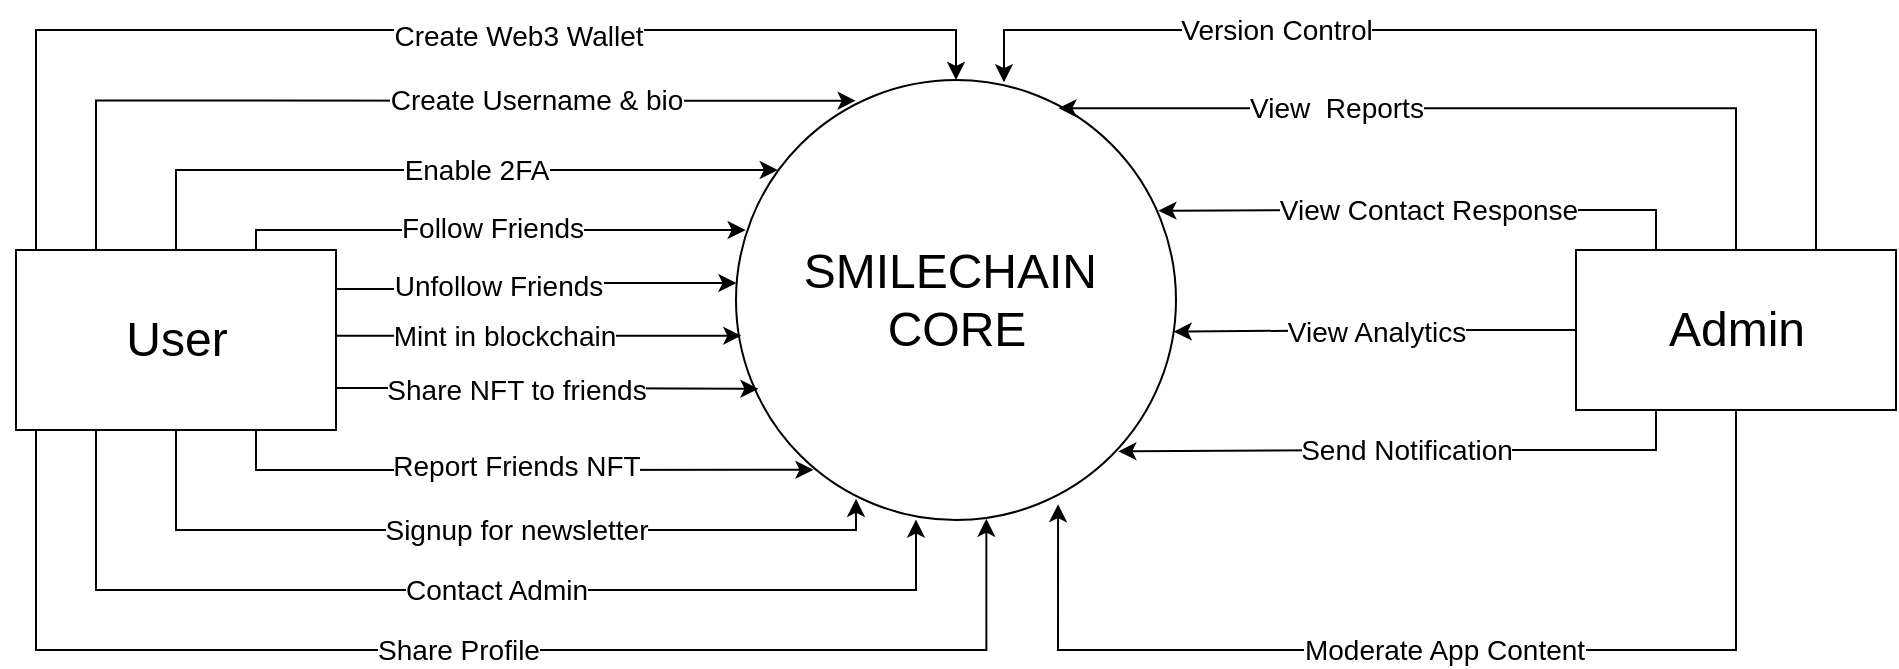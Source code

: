 <mxfile version="20.8.8" type="github">
  <diagram name="Page-1" id="5d7acffa-a066-3a61-03fe-96351882024d">
    <mxGraphModel dx="1290" dy="549" grid="1" gridSize="10" guides="1" tooltips="1" connect="1" arrows="1" fold="1" page="1" pageScale="1" pageWidth="1100" pageHeight="850" background="#ffffff" math="0" shadow="0">
      <root>
        <mxCell id="0" />
        <mxCell id="1" parent="0" />
        <mxCell id="7fvaYo8_wZqHOtpPi-BS-1" value="&lt;font style=&quot;font-size: 24px;&quot;&gt;SMILECHAIN&amp;nbsp;&lt;br&gt;CORE&lt;br&gt;&lt;/font&gt;" style="shape=ellipse;html=1;dashed=0;whitespace=wrap;aspect=fixed;perimeter=ellipsePerimeter;" parent="1" vertex="1">
          <mxGeometry x="440" y="315" width="220" height="220" as="geometry" />
        </mxCell>
        <mxCell id="7fvaYo8_wZqHOtpPi-BS-4" value="&lt;font style=&quot;font-size: 14px;&quot;&gt;Create Web3 Wallet&lt;/font&gt;" style="edgeStyle=orthogonalEdgeStyle;rounded=0;orthogonalLoop=1;jettySize=auto;html=1;exitX=0;exitY=0;exitDx=0;exitDy=0;entryX=0.5;entryY=0;entryDx=0;entryDy=0;fontSize=24;" parent="1" source="7fvaYo8_wZqHOtpPi-BS-2" target="7fvaYo8_wZqHOtpPi-BS-1" edge="1">
          <mxGeometry x="0.193" relative="1" as="geometry">
            <Array as="points">
              <mxPoint x="90" y="400" />
              <mxPoint x="90" y="290" />
              <mxPoint x="550" y="290" />
            </Array>
            <mxPoint as="offset" />
          </mxGeometry>
        </mxCell>
        <mxCell id="7fvaYo8_wZqHOtpPi-BS-6" value="Create Username &amp;amp; bio" style="edgeStyle=orthogonalEdgeStyle;rounded=0;orthogonalLoop=1;jettySize=auto;html=1;exitX=0.25;exitY=0;exitDx=0;exitDy=0;entryX=0.272;entryY=0.047;entryDx=0;entryDy=0;entryPerimeter=0;fontSize=14;" parent="1" source="7fvaYo8_wZqHOtpPi-BS-2" target="7fvaYo8_wZqHOtpPi-BS-1" edge="1">
          <mxGeometry x="0.297" relative="1" as="geometry">
            <mxPoint as="offset" />
          </mxGeometry>
        </mxCell>
        <mxCell id="7fvaYo8_wZqHOtpPi-BS-7" style="edgeStyle=orthogonalEdgeStyle;rounded=0;orthogonalLoop=1;jettySize=auto;html=1;exitX=0.5;exitY=0;exitDx=0;exitDy=0;fontSize=14;entryX=0.095;entryY=0.206;entryDx=0;entryDy=0;entryPerimeter=0;" parent="1" source="7fvaYo8_wZqHOtpPi-BS-2" target="7fvaYo8_wZqHOtpPi-BS-1" edge="1">
          <mxGeometry relative="1" as="geometry">
            <mxPoint x="430" y="370" as="targetPoint" />
            <Array as="points">
              <mxPoint x="160" y="360" />
              <mxPoint x="461" y="360" />
            </Array>
          </mxGeometry>
        </mxCell>
        <mxCell id="7fvaYo8_wZqHOtpPi-BS-8" value="Enable 2FA" style="edgeLabel;html=1;align=center;verticalAlign=middle;resizable=0;points=[];fontSize=14;" parent="7fvaYo8_wZqHOtpPi-BS-7" vertex="1" connectable="0">
          <mxGeometry x="0.073" relative="1" as="geometry">
            <mxPoint x="7" as="offset" />
          </mxGeometry>
        </mxCell>
        <mxCell id="7fvaYo8_wZqHOtpPi-BS-9" style="edgeStyle=orthogonalEdgeStyle;rounded=0;orthogonalLoop=1;jettySize=auto;html=1;exitX=0.75;exitY=0;exitDx=0;exitDy=0;fontSize=14;entryX=0.022;entryY=0.341;entryDx=0;entryDy=0;entryPerimeter=0;" parent="1" source="7fvaYo8_wZqHOtpPi-BS-2" target="7fvaYo8_wZqHOtpPi-BS-1" edge="1">
          <mxGeometry relative="1" as="geometry">
            <mxPoint x="410" y="400" as="targetPoint" />
            <Array as="points">
              <mxPoint x="200" y="390" />
            </Array>
          </mxGeometry>
        </mxCell>
        <mxCell id="7fvaYo8_wZqHOtpPi-BS-10" value="Follow Friends" style="edgeLabel;html=1;align=center;verticalAlign=middle;resizable=0;points=[];fontSize=14;" parent="7fvaYo8_wZqHOtpPi-BS-9" vertex="1" connectable="0">
          <mxGeometry x="-0.001" y="1" relative="1" as="geometry">
            <mxPoint as="offset" />
          </mxGeometry>
        </mxCell>
        <mxCell id="7fvaYo8_wZqHOtpPi-BS-12" style="edgeStyle=orthogonalEdgeStyle;rounded=0;orthogonalLoop=1;jettySize=auto;html=1;exitX=1;exitY=0.5;exitDx=0;exitDy=0;fontSize=14;entryX=0.012;entryY=0.613;entryDx=0;entryDy=0;entryPerimeter=0;" parent="1" edge="1">
          <mxGeometry relative="1" as="geometry">
            <mxPoint x="240" y="438" as="sourcePoint" />
            <mxPoint x="442.64" y="442.86" as="targetPoint" />
            <Array as="points">
              <mxPoint x="240" y="443" />
            </Array>
          </mxGeometry>
        </mxCell>
        <mxCell id="7fvaYo8_wZqHOtpPi-BS-13" value="Mint in blockchain" style="edgeLabel;html=1;align=center;verticalAlign=middle;resizable=0;points=[];fontSize=14;" parent="7fvaYo8_wZqHOtpPi-BS-12" vertex="1" connectable="0">
          <mxGeometry x="-0.141" relative="1" as="geometry">
            <mxPoint as="offset" />
          </mxGeometry>
        </mxCell>
        <mxCell id="7fvaYo8_wZqHOtpPi-BS-14" style="edgeStyle=orthogonalEdgeStyle;rounded=0;orthogonalLoop=1;jettySize=auto;html=1;exitX=1;exitY=0.25;exitDx=0;exitDy=0;entryX=0.001;entryY=0.475;entryDx=0;entryDy=0;entryPerimeter=0;fontSize=14;" parent="1" edge="1">
          <mxGeometry relative="1" as="geometry">
            <mxPoint x="240" y="419.5" as="sourcePoint" />
            <mxPoint x="440.22" y="416.5" as="targetPoint" />
            <Array as="points">
              <mxPoint x="340" y="419" />
              <mxPoint x="340" y="417" />
            </Array>
          </mxGeometry>
        </mxCell>
        <mxCell id="7fvaYo8_wZqHOtpPi-BS-16" value="Unfollow Friends" style="edgeLabel;html=1;align=center;verticalAlign=middle;resizable=0;points=[];fontSize=14;" parent="7fvaYo8_wZqHOtpPi-BS-14" vertex="1" connectable="0">
          <mxGeometry x="-0.224" relative="1" as="geometry">
            <mxPoint x="2" y="-2" as="offset" />
          </mxGeometry>
        </mxCell>
        <mxCell id="7fvaYo8_wZqHOtpPi-BS-17" value="Share NFT to friends" style="edgeStyle=orthogonalEdgeStyle;rounded=0;orthogonalLoop=1;jettySize=auto;html=1;exitX=1;exitY=1;exitDx=0;exitDy=0;entryX=0.051;entryY=0.72;entryDx=0;entryDy=0;entryPerimeter=0;fontSize=14;" parent="1" edge="1">
          <mxGeometry x="-0.062" y="-1" relative="1" as="geometry">
            <mxPoint x="240" y="486" as="sourcePoint" />
            <mxPoint x="451.22" y="469.4" as="targetPoint" />
            <Array as="points">
              <mxPoint x="240" y="469" />
              <mxPoint x="340" y="469" />
            </Array>
            <mxPoint as="offset" />
          </mxGeometry>
        </mxCell>
        <mxCell id="7fvaYo8_wZqHOtpPi-BS-18" style="edgeStyle=orthogonalEdgeStyle;rounded=0;orthogonalLoop=1;jettySize=auto;html=1;exitX=0.75;exitY=1;exitDx=0;exitDy=0;entryX=0.176;entryY=0.886;entryDx=0;entryDy=0;entryPerimeter=0;fontSize=14;" parent="1" source="7fvaYo8_wZqHOtpPi-BS-2" target="7fvaYo8_wZqHOtpPi-BS-1" edge="1">
          <mxGeometry relative="1" as="geometry" />
        </mxCell>
        <mxCell id="7fvaYo8_wZqHOtpPi-BS-19" value="Report Friends NFT" style="edgeLabel;html=1;align=center;verticalAlign=middle;resizable=0;points=[];fontSize=14;" parent="7fvaYo8_wZqHOtpPi-BS-18" vertex="1" connectable="0">
          <mxGeometry x="-0.118" y="2" relative="1" as="geometry">
            <mxPoint x="18" as="offset" />
          </mxGeometry>
        </mxCell>
        <mxCell id="7fvaYo8_wZqHOtpPi-BS-20" style="edgeStyle=orthogonalEdgeStyle;rounded=0;orthogonalLoop=1;jettySize=auto;html=1;exitX=0.5;exitY=1;exitDx=0;exitDy=0;entryX=0.274;entryY=0.952;entryDx=0;entryDy=0;entryPerimeter=0;fontSize=14;" parent="1" source="7fvaYo8_wZqHOtpPi-BS-2" target="7fvaYo8_wZqHOtpPi-BS-1" edge="1">
          <mxGeometry relative="1" as="geometry">
            <Array as="points">
              <mxPoint x="160" y="540" />
              <mxPoint x="500" y="540" />
              <mxPoint x="500" y="524" />
            </Array>
          </mxGeometry>
        </mxCell>
        <mxCell id="7fvaYo8_wZqHOtpPi-BS-21" value="Signup for newsletter" style="edgeLabel;html=1;align=center;verticalAlign=middle;resizable=0;points=[];fontSize=14;" parent="7fvaYo8_wZqHOtpPi-BS-20" vertex="1" connectable="0">
          <mxGeometry x="0.014" y="2" relative="1" as="geometry">
            <mxPoint x="14" y="2" as="offset" />
          </mxGeometry>
        </mxCell>
        <mxCell id="NIe49fQJqidkVbKNJP8i-1" value="&lt;font style=&quot;font-size: 14px;&quot;&gt;Contact Admin&lt;/font&gt;" style="edgeStyle=orthogonalEdgeStyle;rounded=0;orthogonalLoop=1;jettySize=auto;html=1;exitX=0.25;exitY=1;exitDx=0;exitDy=0;entryX=0.413;entryY=0.999;entryDx=0;entryDy=0;entryPerimeter=0;" parent="1" source="7fvaYo8_wZqHOtpPi-BS-2" target="7fvaYo8_wZqHOtpPi-BS-1" edge="1">
          <mxGeometry x="0.065" relative="1" as="geometry">
            <Array as="points">
              <mxPoint x="120" y="570" />
              <mxPoint x="530" y="570" />
              <mxPoint x="530" y="535" />
            </Array>
            <mxPoint as="offset" />
          </mxGeometry>
        </mxCell>
        <mxCell id="NIe49fQJqidkVbKNJP8i-2" value="Share Profile" style="edgeStyle=orthogonalEdgeStyle;rounded=0;orthogonalLoop=1;jettySize=auto;html=1;exitX=0;exitY=1;exitDx=0;exitDy=0;entryX=0.569;entryY=0.997;entryDx=0;entryDy=0;entryPerimeter=0;fontSize=14;" parent="1" source="7fvaYo8_wZqHOtpPi-BS-2" target="7fvaYo8_wZqHOtpPi-BS-1" edge="1">
          <mxGeometry relative="1" as="geometry">
            <Array as="points">
              <mxPoint x="90" y="490" />
              <mxPoint x="90" y="600" />
              <mxPoint x="565" y="600" />
            </Array>
          </mxGeometry>
        </mxCell>
        <mxCell id="7fvaYo8_wZqHOtpPi-BS-2" value="&lt;font style=&quot;font-size: 24px;&quot;&gt;User&lt;/font&gt;" style="html=1;dashed=0;whitespace=wrap;" parent="1" vertex="1">
          <mxGeometry x="80" y="400" width="160" height="90" as="geometry" />
        </mxCell>
        <mxCell id="uL9zhZ6q0FrzlKMTOdcM-1" value="&lt;font style=&quot;font-size: 14px;&quot;&gt;View&amp;nbsp; Reports&lt;/font&gt;" style="edgeStyle=orthogonalEdgeStyle;rounded=0;orthogonalLoop=1;jettySize=auto;html=1;exitX=0.5;exitY=0;exitDx=0;exitDy=0;entryX=0.733;entryY=0.064;entryDx=0;entryDy=0;entryPerimeter=0;" edge="1" parent="1" source="7fvaYo8_wZqHOtpPi-BS-3" target="7fvaYo8_wZqHOtpPi-BS-1">
          <mxGeometry x="0.323" relative="1" as="geometry">
            <mxPoint as="offset" />
          </mxGeometry>
        </mxCell>
        <mxCell id="uL9zhZ6q0FrzlKMTOdcM-2" value="View Contact Response" style="edgeStyle=orthogonalEdgeStyle;rounded=0;orthogonalLoop=1;jettySize=auto;html=1;exitX=0.25;exitY=0;exitDx=0;exitDy=0;entryX=0.96;entryY=0.297;entryDx=0;entryDy=0;entryPerimeter=0;fontSize=14;" edge="1" parent="1" source="7fvaYo8_wZqHOtpPi-BS-3" target="7fvaYo8_wZqHOtpPi-BS-1">
          <mxGeometry relative="1" as="geometry" />
        </mxCell>
        <mxCell id="uL9zhZ6q0FrzlKMTOdcM-3" value="View Analytics" style="edgeStyle=orthogonalEdgeStyle;rounded=0;orthogonalLoop=1;jettySize=auto;html=1;exitX=0;exitY=0.5;exitDx=0;exitDy=0;entryX=0.995;entryY=0.572;entryDx=0;entryDy=0;entryPerimeter=0;fontSize=14;" edge="1" parent="1" source="7fvaYo8_wZqHOtpPi-BS-3" target="7fvaYo8_wZqHOtpPi-BS-1">
          <mxGeometry relative="1" as="geometry" />
        </mxCell>
        <mxCell id="uL9zhZ6q0FrzlKMTOdcM-6" value="Send Notification" style="edgeStyle=orthogonalEdgeStyle;rounded=0;orthogonalLoop=1;jettySize=auto;html=1;exitX=0.25;exitY=1;exitDx=0;exitDy=0;entryX=0.869;entryY=0.844;entryDx=0;entryDy=0;entryPerimeter=0;fontSize=14;" edge="1" parent="1" source="7fvaYo8_wZqHOtpPi-BS-3" target="7fvaYo8_wZqHOtpPi-BS-1">
          <mxGeometry relative="1" as="geometry" />
        </mxCell>
        <mxCell id="uL9zhZ6q0FrzlKMTOdcM-7" value="Moderate App Content" style="edgeStyle=orthogonalEdgeStyle;rounded=0;orthogonalLoop=1;jettySize=auto;html=1;exitX=0.5;exitY=1;exitDx=0;exitDy=0;entryX=0.732;entryY=0.964;entryDx=0;entryDy=0;entryPerimeter=0;fontSize=14;" edge="1" parent="1" source="7fvaYo8_wZqHOtpPi-BS-3" target="7fvaYo8_wZqHOtpPi-BS-1">
          <mxGeometry relative="1" as="geometry">
            <Array as="points">
              <mxPoint x="940" y="600" />
              <mxPoint x="601" y="600" />
            </Array>
          </mxGeometry>
        </mxCell>
        <mxCell id="uL9zhZ6q0FrzlKMTOdcM-9" value="Version Control" style="edgeStyle=orthogonalEdgeStyle;rounded=0;orthogonalLoop=1;jettySize=auto;html=1;exitX=0.75;exitY=0;exitDx=0;exitDy=0;entryX=0.609;entryY=0.005;entryDx=0;entryDy=0;entryPerimeter=0;fontSize=14;" edge="1" parent="1" source="7fvaYo8_wZqHOtpPi-BS-3" target="7fvaYo8_wZqHOtpPi-BS-1">
          <mxGeometry x="0.402" relative="1" as="geometry">
            <Array as="points">
              <mxPoint x="980" y="290" />
              <mxPoint x="574" y="290" />
            </Array>
            <mxPoint as="offset" />
          </mxGeometry>
        </mxCell>
        <mxCell id="7fvaYo8_wZqHOtpPi-BS-3" value="&lt;span style=&quot;font-size: 24px;&quot;&gt;Admin&lt;/span&gt;" style="html=1;dashed=0;whitespace=wrap;" parent="1" vertex="1">
          <mxGeometry x="860" y="400" width="160" height="80" as="geometry" />
        </mxCell>
      </root>
    </mxGraphModel>
  </diagram>
</mxfile>
